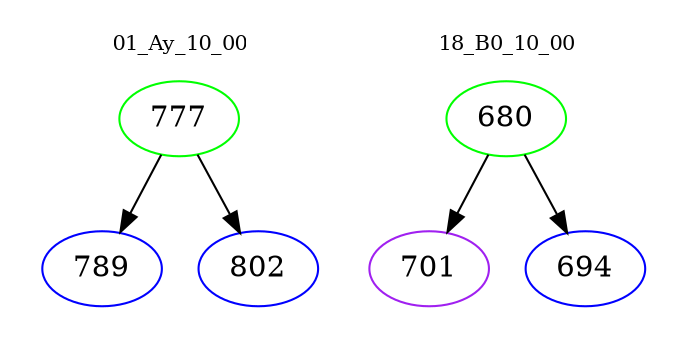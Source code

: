 digraph{
subgraph cluster_0 {
color = white
label = "01_Ay_10_00";
fontsize=10;
T0_777 [label="777", color="green"]
T0_777 -> T0_789 [color="black"]
T0_789 [label="789", color="blue"]
T0_777 -> T0_802 [color="black"]
T0_802 [label="802", color="blue"]
}
subgraph cluster_1 {
color = white
label = "18_B0_10_00";
fontsize=10;
T1_680 [label="680", color="green"]
T1_680 -> T1_701 [color="black"]
T1_701 [label="701", color="purple"]
T1_680 -> T1_694 [color="black"]
T1_694 [label="694", color="blue"]
}
}
